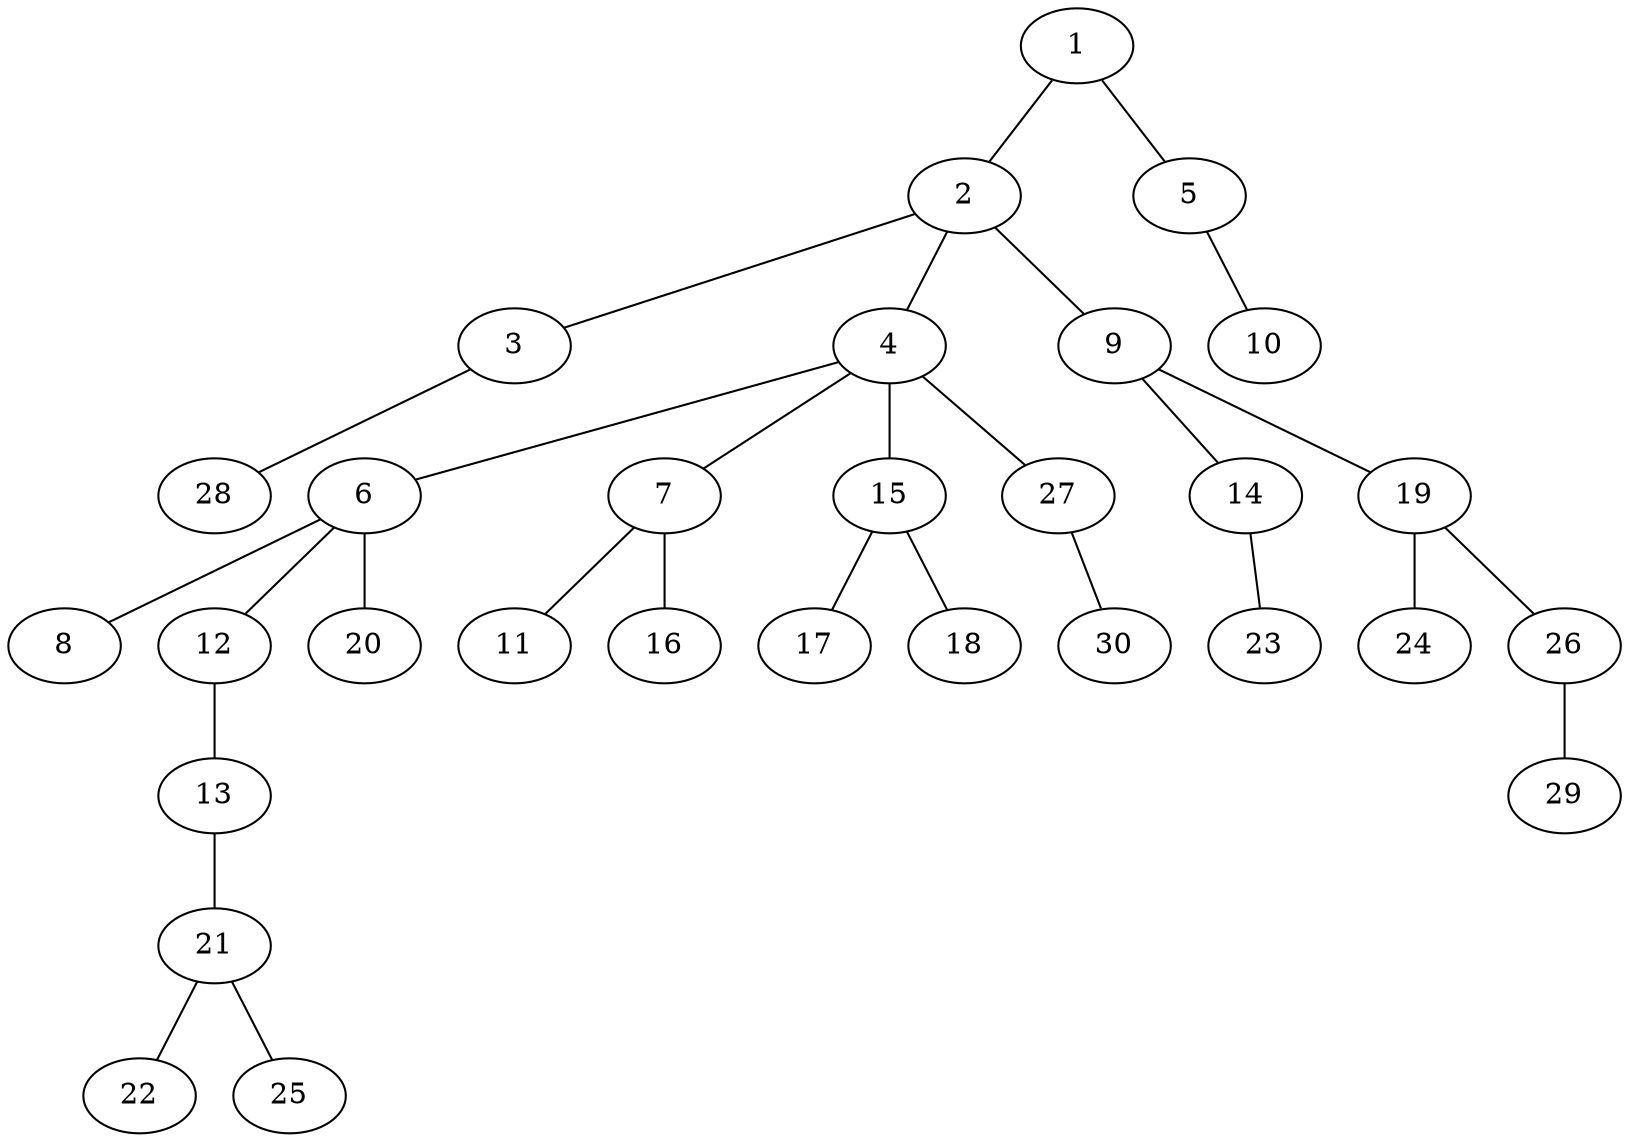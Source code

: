 graph graphname {1--2
1--5
2--3
2--4
2--9
3--28
4--6
4--7
4--15
4--27
5--10
6--8
6--12
6--20
7--11
7--16
9--14
9--19
12--13
13--21
14--23
15--17
15--18
19--24
19--26
21--22
21--25
26--29
27--30
}